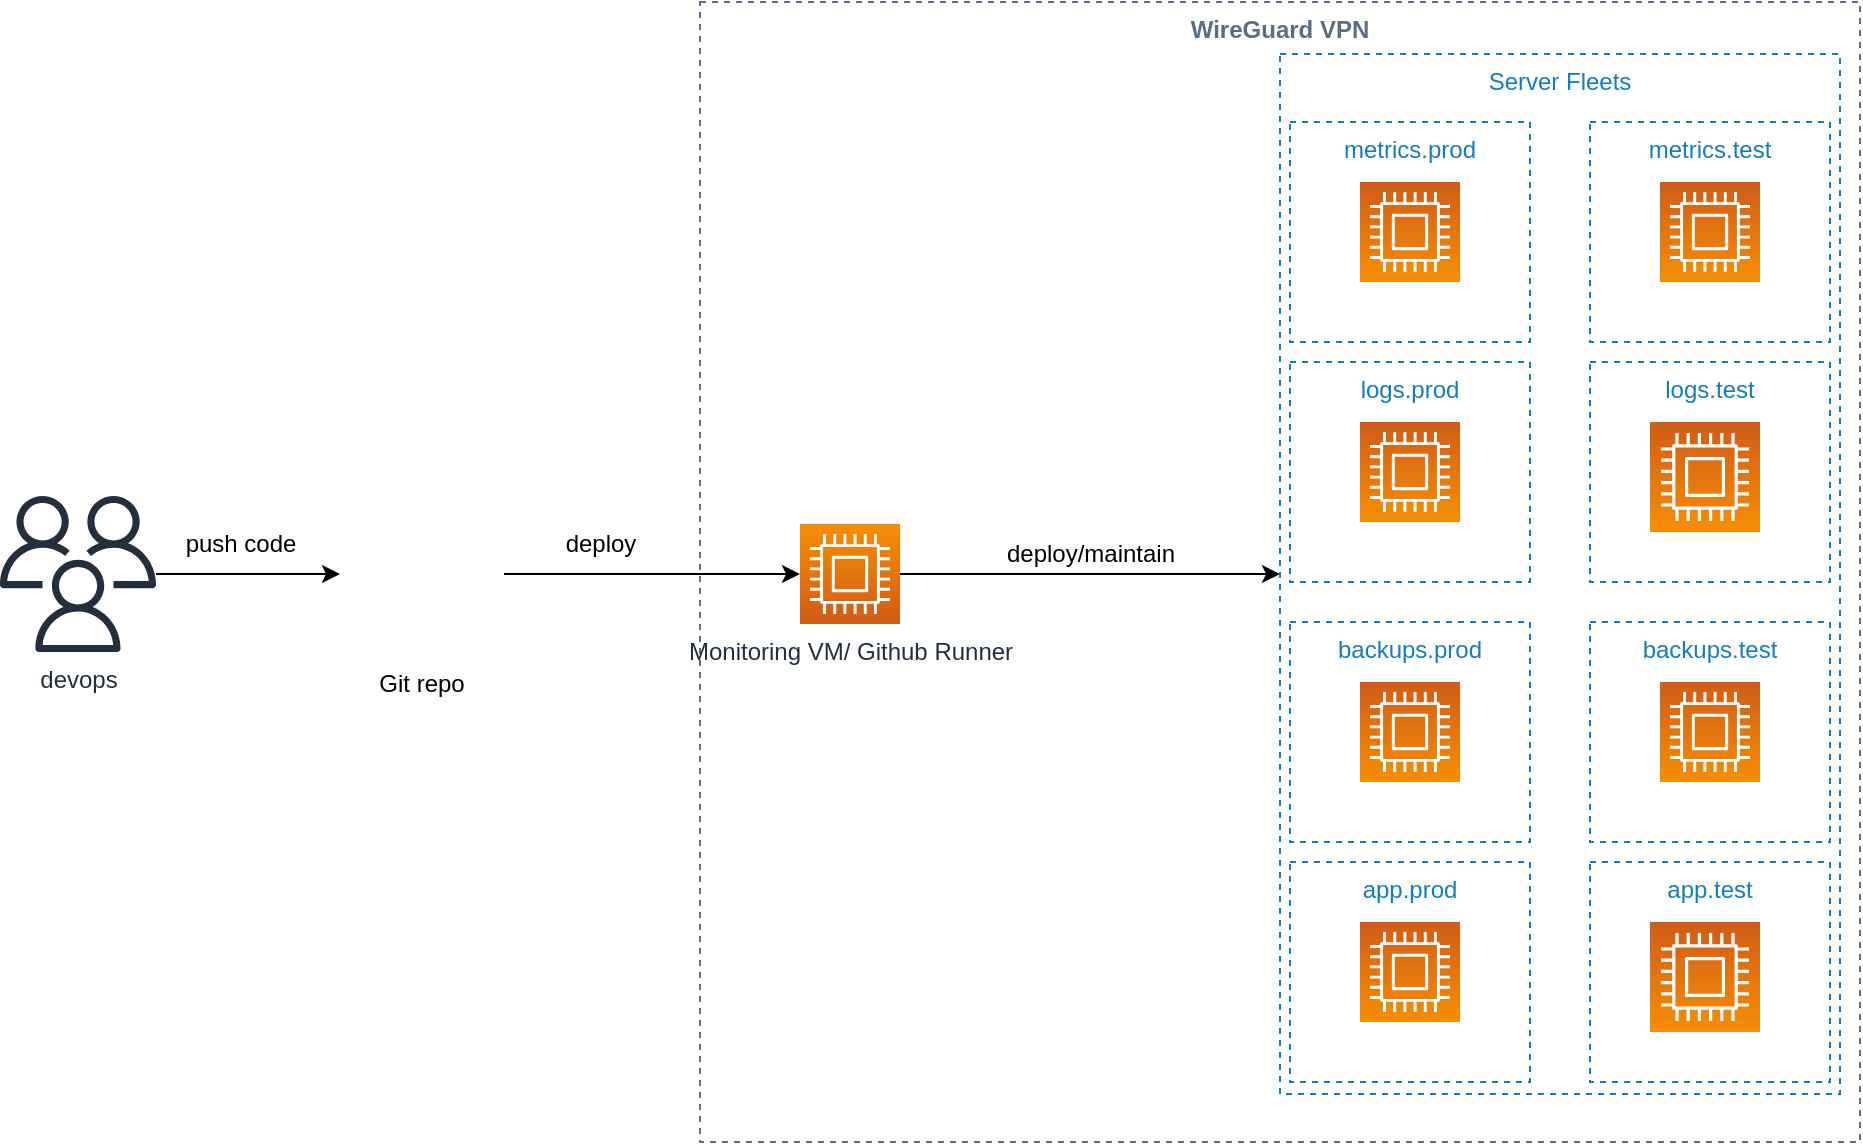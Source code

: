 <mxfile version="21.1.8" type="device">
  <diagram name="Page-1" id="fMcswHOpKtVfgX_0ECZK">
    <mxGraphModel dx="2578" dy="943" grid="1" gridSize="10" guides="1" tooltips="1" connect="1" arrows="1" fold="1" page="1" pageScale="1" pageWidth="850" pageHeight="1100" math="0" shadow="0">
      <root>
        <mxCell id="0" />
        <mxCell id="1" parent="0" />
        <mxCell id="PQ04A64Ms-Xs7SDrm2Md-1" value="&lt;b&gt;WireGuard VPN&lt;/b&gt;" style="fillColor=none;strokeColor=#5A6C86;dashed=1;verticalAlign=top;fontStyle=0;fontColor=#5A6C86;whiteSpace=wrap;html=1;" parent="1" vertex="1">
          <mxGeometry x="50" y="300" width="580" height="570" as="geometry" />
        </mxCell>
        <mxCell id="heAtNvFT0R0_qNVrrYp6-2" style="edgeStyle=orthogonalEdgeStyle;rounded=0;orthogonalLoop=1;jettySize=auto;html=1;" edge="1" parent="1" source="PQ04A64Ms-Xs7SDrm2Md-2" target="heAtNvFT0R0_qNVrrYp6-1">
          <mxGeometry relative="1" as="geometry" />
        </mxCell>
        <mxCell id="PQ04A64Ms-Xs7SDrm2Md-2" value="Monitoring VM/ Github Runner" style="sketch=0;points=[[0,0,0],[0.25,0,0],[0.5,0,0],[0.75,0,0],[1,0,0],[0,1,0],[0.25,1,0],[0.5,1,0],[0.75,1,0],[1,1,0],[0,0.25,0],[0,0.5,0],[0,0.75,0],[1,0.25,0],[1,0.5,0],[1,0.75,0]];outlineConnect=0;fontColor=#232F3E;gradientColor=#F78E04;gradientDirection=north;fillColor=#D05C17;strokeColor=#ffffff;dashed=0;verticalLabelPosition=bottom;verticalAlign=top;align=center;html=1;fontSize=12;fontStyle=0;aspect=fixed;shape=mxgraph.aws4.resourceIcon;resIcon=mxgraph.aws4.compute;" parent="1" vertex="1">
          <mxGeometry x="100" y="561" width="50" height="50" as="geometry" />
        </mxCell>
        <mxCell id="PQ04A64Ms-Xs7SDrm2Md-3" value="metrics.prod" style="fillColor=none;strokeColor=#147EBA;dashed=1;verticalAlign=top;fontStyle=0;fontColor=#147EBA;whiteSpace=wrap;html=1;" parent="1" vertex="1">
          <mxGeometry x="345" y="360" width="120" height="110" as="geometry" />
        </mxCell>
        <mxCell id="PQ04A64Ms-Xs7SDrm2Md-4" value="" style="sketch=0;points=[[0,0,0],[0.25,0,0],[0.5,0,0],[0.75,0,0],[1,0,0],[0,1,0],[0.25,1,0],[0.5,1,0],[0.75,1,0],[1,1,0],[0,0.25,0],[0,0.5,0],[0,0.75,0],[1,0.25,0],[1,0.5,0],[1,0.75,0]];outlineConnect=0;fontColor=#232F3E;gradientColor=#F78E04;gradientDirection=north;fillColor=#D05C17;strokeColor=#ffffff;dashed=0;verticalLabelPosition=bottom;verticalAlign=top;align=center;html=1;fontSize=12;fontStyle=0;aspect=fixed;shape=mxgraph.aws4.resourceIcon;resIcon=mxgraph.aws4.compute;direction=west;" parent="1" vertex="1">
          <mxGeometry x="380" y="390" width="50" height="50" as="geometry" />
        </mxCell>
        <mxCell id="PQ04A64Ms-Xs7SDrm2Md-5" value="metrics.test" style="fillColor=none;strokeColor=#147EBA;dashed=1;verticalAlign=top;fontStyle=0;fontColor=#147EBA;whiteSpace=wrap;html=1;" parent="1" vertex="1">
          <mxGeometry x="495" y="360" width="120" height="110" as="geometry" />
        </mxCell>
        <mxCell id="PQ04A64Ms-Xs7SDrm2Md-6" value="" style="sketch=0;points=[[0,0,0],[0.25,0,0],[0.5,0,0],[0.75,0,0],[1,0,0],[0,1,0],[0.25,1,0],[0.5,1,0],[0.75,1,0],[1,1,0],[0,0.25,0],[0,0.5,0],[0,0.75,0],[1,0.25,0],[1,0.5,0],[1,0.75,0]];outlineConnect=0;fontColor=#232F3E;gradientColor=#F78E04;gradientDirection=north;fillColor=#D05C17;strokeColor=#ffffff;dashed=0;verticalLabelPosition=bottom;verticalAlign=top;align=center;html=1;fontSize=12;fontStyle=0;aspect=fixed;shape=mxgraph.aws4.resourceIcon;resIcon=mxgraph.aws4.compute;direction=west;" parent="1" vertex="1">
          <mxGeometry x="530" y="390" width="50" height="50" as="geometry" />
        </mxCell>
        <mxCell id="PQ04A64Ms-Xs7SDrm2Md-7" value="logs.prod" style="fillColor=none;strokeColor=#147EBA;dashed=1;verticalAlign=top;fontStyle=0;fontColor=#147EBA;whiteSpace=wrap;html=1;" parent="1" vertex="1">
          <mxGeometry x="345" y="480" width="120" height="110" as="geometry" />
        </mxCell>
        <mxCell id="PQ04A64Ms-Xs7SDrm2Md-8" value="" style="sketch=0;points=[[0,0,0],[0.25,0,0],[0.5,0,0],[0.75,0,0],[1,0,0],[0,1,0],[0.25,1,0],[0.5,1,0],[0.75,1,0],[1,1,0],[0,0.25,0],[0,0.5,0],[0,0.75,0],[1,0.25,0],[1,0.5,0],[1,0.75,0]];outlineConnect=0;fontColor=#232F3E;gradientColor=#F78E04;gradientDirection=north;fillColor=#D05C17;strokeColor=#ffffff;dashed=0;verticalLabelPosition=bottom;verticalAlign=top;align=center;html=1;fontSize=12;fontStyle=0;aspect=fixed;shape=mxgraph.aws4.resourceIcon;resIcon=mxgraph.aws4.compute;direction=west;" parent="1" vertex="1">
          <mxGeometry x="380" y="510" width="50" height="50" as="geometry" />
        </mxCell>
        <mxCell id="PQ04A64Ms-Xs7SDrm2Md-9" value="logs.test" style="fillColor=none;strokeColor=#147EBA;dashed=1;verticalAlign=top;fontStyle=0;fontColor=#147EBA;whiteSpace=wrap;html=1;" parent="1" vertex="1">
          <mxGeometry x="495" y="480" width="120" height="110" as="geometry" />
        </mxCell>
        <mxCell id="PQ04A64Ms-Xs7SDrm2Md-10" value="" style="sketch=0;points=[[0,0,0],[0.25,0,0],[0.5,0,0],[0.75,0,0],[1,0,0],[0,1,0],[0.25,1,0],[0.5,1,0],[0.75,1,0],[1,1,0],[0,0.25,0],[0,0.5,0],[0,0.75,0],[1,0.25,0],[1,0.5,0],[1,0.75,0]];outlineConnect=0;fontColor=#232F3E;gradientColor=#F78E04;gradientDirection=north;fillColor=#D05C17;strokeColor=#ffffff;dashed=0;verticalLabelPosition=bottom;verticalAlign=top;align=center;html=1;fontSize=12;fontStyle=0;aspect=fixed;shape=mxgraph.aws4.resourceIcon;resIcon=mxgraph.aws4.compute;direction=west;" parent="1" vertex="1">
          <mxGeometry x="525" y="510" width="55" height="55" as="geometry" />
        </mxCell>
        <mxCell id="PQ04A64Ms-Xs7SDrm2Md-11" value="backups.prod" style="fillColor=none;strokeColor=#147EBA;dashed=1;verticalAlign=top;fontStyle=0;fontColor=#147EBA;whiteSpace=wrap;html=1;" parent="1" vertex="1">
          <mxGeometry x="345" y="610" width="120" height="110" as="geometry" />
        </mxCell>
        <mxCell id="PQ04A64Ms-Xs7SDrm2Md-12" value="" style="sketch=0;points=[[0,0,0],[0.25,0,0],[0.5,0,0],[0.75,0,0],[1,0,0],[0,1,0],[0.25,1,0],[0.5,1,0],[0.75,1,0],[1,1,0],[0,0.25,0],[0,0.5,0],[0,0.75,0],[1,0.25,0],[1,0.5,0],[1,0.75,0]];outlineConnect=0;fontColor=#232F3E;gradientColor=#F78E04;gradientDirection=north;fillColor=#D05C17;strokeColor=#ffffff;dashed=0;verticalLabelPosition=bottom;verticalAlign=top;align=center;html=1;fontSize=12;fontStyle=0;aspect=fixed;shape=mxgraph.aws4.resourceIcon;resIcon=mxgraph.aws4.compute;direction=west;" parent="1" vertex="1">
          <mxGeometry x="380" y="640" width="50" height="50" as="geometry" />
        </mxCell>
        <mxCell id="PQ04A64Ms-Xs7SDrm2Md-13" value="backups.test" style="fillColor=none;strokeColor=#147EBA;dashed=1;verticalAlign=top;fontStyle=0;fontColor=#147EBA;whiteSpace=wrap;html=1;" parent="1" vertex="1">
          <mxGeometry x="495" y="610" width="120" height="110" as="geometry" />
        </mxCell>
        <mxCell id="PQ04A64Ms-Xs7SDrm2Md-14" value="" style="sketch=0;points=[[0,0,0],[0.25,0,0],[0.5,0,0],[0.75,0,0],[1,0,0],[0,1,0],[0.25,1,0],[0.5,1,0],[0.75,1,0],[1,1,0],[0,0.25,0],[0,0.5,0],[0,0.75,0],[1,0.25,0],[1,0.5,0],[1,0.75,0]];outlineConnect=0;fontColor=#232F3E;gradientColor=#F78E04;gradientDirection=north;fillColor=#D05C17;strokeColor=#ffffff;dashed=0;verticalLabelPosition=bottom;verticalAlign=top;align=center;html=1;fontSize=12;fontStyle=0;aspect=fixed;shape=mxgraph.aws4.resourceIcon;resIcon=mxgraph.aws4.compute;direction=west;" parent="1" vertex="1">
          <mxGeometry x="530" y="640" width="50" height="50" as="geometry" />
        </mxCell>
        <mxCell id="PQ04A64Ms-Xs7SDrm2Md-15" value="app.prod" style="fillColor=none;strokeColor=#147EBA;dashed=1;verticalAlign=top;fontStyle=0;fontColor=#147EBA;whiteSpace=wrap;html=1;" parent="1" vertex="1">
          <mxGeometry x="345" y="730" width="120" height="110" as="geometry" />
        </mxCell>
        <mxCell id="PQ04A64Ms-Xs7SDrm2Md-16" value="" style="sketch=0;points=[[0,0,0],[0.25,0,0],[0.5,0,0],[0.75,0,0],[1,0,0],[0,1,0],[0.25,1,0],[0.5,1,0],[0.75,1,0],[1,1,0],[0,0.25,0],[0,0.5,0],[0,0.75,0],[1,0.25,0],[1,0.5,0],[1,0.75,0]];outlineConnect=0;fontColor=#232F3E;gradientColor=#F78E04;gradientDirection=north;fillColor=#D05C17;strokeColor=#ffffff;dashed=0;verticalLabelPosition=bottom;verticalAlign=top;align=center;html=1;fontSize=12;fontStyle=0;aspect=fixed;shape=mxgraph.aws4.resourceIcon;resIcon=mxgraph.aws4.compute;direction=west;" parent="1" vertex="1">
          <mxGeometry x="380" y="760" width="50" height="50" as="geometry" />
        </mxCell>
        <mxCell id="PQ04A64Ms-Xs7SDrm2Md-17" value="app.test" style="fillColor=none;strokeColor=#147EBA;dashed=1;verticalAlign=top;fontStyle=0;fontColor=#147EBA;whiteSpace=wrap;html=1;" parent="1" vertex="1">
          <mxGeometry x="495" y="730" width="120" height="110" as="geometry" />
        </mxCell>
        <mxCell id="PQ04A64Ms-Xs7SDrm2Md-18" value="" style="sketch=0;points=[[0,0,0],[0.25,0,0],[0.5,0,0],[0.75,0,0],[1,0,0],[0,1,0],[0.25,1,0],[0.5,1,0],[0.75,1,0],[1,1,0],[0,0.25,0],[0,0.5,0],[0,0.75,0],[1,0.25,0],[1,0.5,0],[1,0.75,0]];outlineConnect=0;fontColor=#232F3E;gradientColor=#F78E04;gradientDirection=north;fillColor=#D05C17;strokeColor=#ffffff;dashed=0;verticalLabelPosition=bottom;verticalAlign=top;align=center;html=1;fontSize=12;fontStyle=0;aspect=fixed;shape=mxgraph.aws4.resourceIcon;resIcon=mxgraph.aws4.compute;direction=west;" parent="1" vertex="1">
          <mxGeometry x="525" y="760" width="55" height="55" as="geometry" />
        </mxCell>
        <mxCell id="PQ04A64Ms-Xs7SDrm2Md-21" value="" style="edgeStyle=orthogonalEdgeStyle;rounded=0;orthogonalLoop=1;jettySize=auto;html=1;" parent="1" source="PQ04A64Ms-Xs7SDrm2Md-19" target="PQ04A64Ms-Xs7SDrm2Md-20" edge="1">
          <mxGeometry relative="1" as="geometry" />
        </mxCell>
        <mxCell id="PQ04A64Ms-Xs7SDrm2Md-19" value="devops" style="sketch=0;outlineConnect=0;fontColor=#232F3E;gradientColor=none;fillColor=#232F3D;strokeColor=none;dashed=0;verticalLabelPosition=bottom;verticalAlign=top;align=center;html=1;fontSize=12;fontStyle=0;aspect=fixed;pointerEvents=1;shape=mxgraph.aws4.users;" parent="1" vertex="1">
          <mxGeometry x="-300" y="547" width="78" height="78" as="geometry" />
        </mxCell>
        <mxCell id="PQ04A64Ms-Xs7SDrm2Md-22" value="" style="edgeStyle=orthogonalEdgeStyle;rounded=0;orthogonalLoop=1;jettySize=auto;html=1;" parent="1" source="PQ04A64Ms-Xs7SDrm2Md-20" target="PQ04A64Ms-Xs7SDrm2Md-2" edge="1">
          <mxGeometry relative="1" as="geometry">
            <Array as="points">
              <mxPoint x="60" y="586" />
              <mxPoint x="60" y="586" />
            </Array>
          </mxGeometry>
        </mxCell>
        <mxCell id="PQ04A64Ms-Xs7SDrm2Md-20" value="Git repo" style="shape=image;verticalLabelPosition=bottom;labelBackgroundColor=default;verticalAlign=top;aspect=fixed;imageAspect=0;image=https://cdn-icons-png.flaticon.com/512/25/25231.png;" parent="1" vertex="1">
          <mxGeometry x="-130" y="545" width="82" height="82" as="geometry" />
        </mxCell>
        <mxCell id="PQ04A64Ms-Xs7SDrm2Md-23" value="deploy" style="text;html=1;align=center;verticalAlign=middle;resizable=0;points=[];autosize=1;strokeColor=none;fillColor=none;" parent="1" vertex="1">
          <mxGeometry x="-30" y="556" width="60" height="30" as="geometry" />
        </mxCell>
        <mxCell id="PQ04A64Ms-Xs7SDrm2Md-24" value="push code" style="text;html=1;align=center;verticalAlign=middle;resizable=0;points=[];autosize=1;strokeColor=none;fillColor=none;" parent="1" vertex="1">
          <mxGeometry x="-220" y="556" width="80" height="30" as="geometry" />
        </mxCell>
        <mxCell id="PQ04A64Ms-Xs7SDrm2Md-27" value="deploy/maintain" style="text;html=1;align=center;verticalAlign=middle;resizable=0;points=[];autosize=1;strokeColor=none;fillColor=none;" parent="1" vertex="1">
          <mxGeometry x="190" y="561" width="110" height="30" as="geometry" />
        </mxCell>
        <mxCell id="heAtNvFT0R0_qNVrrYp6-1" value="Server Fleets" style="fillColor=none;strokeColor=#147EBA;dashed=1;verticalAlign=top;fontStyle=0;fontColor=#147EBA;whiteSpace=wrap;html=1;" vertex="1" parent="1">
          <mxGeometry x="340" y="326" width="280" height="520" as="geometry" />
        </mxCell>
      </root>
    </mxGraphModel>
  </diagram>
</mxfile>
